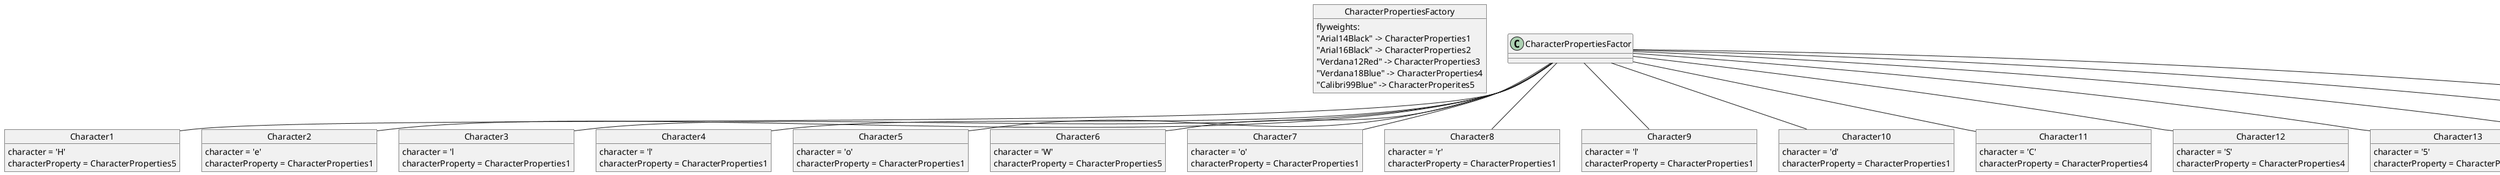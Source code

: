@startuml
'UML Object Diagram for after character properties H and W are modified

object CharacterPropertiesFactory {
    flyweights:
        "Arial14Black" -> CharacterProperties1
        "Arial16Black" -> CharacterProperties2
        "Verdana12Red" -> CharacterProperties3
        "Verdana18Blue" -> CharacterProperties4
        "Calibri99Blue" -> CharacterProperites5
}

object Character1 {
    character = 'H'
    characterProperty = CharacterProperties5
}


object Character2 {
    character = 'e'
    characterProperty = CharacterProperties1
}

object Character3 {
    character = 'l
    characterProperty = CharacterProperties1
}

object Character4 {
    character = 'l'
    characterProperty = CharacterProperties1
}

object Character5 {
    character = 'o'
    characterProperty = CharacterProperties1
}

object Character6 {
    character = 'W'
    characterProperty = CharacterProperties5
}

object Character7 {
    character = 'o'
    characterProperty = CharacterProperties1
}

object Character8 {
    character = 'r'
    characterProperty = CharacterProperties1
}

object Character9 {
    character = 'l'
    characterProperty = CharacterProperties1
}

object Character10 {
    character = 'd'
    characterProperty = CharacterProperties1
}

object Character11 {
    character = 'C'
    characterProperty = CharacterProperties4
}

object Character12 {
    character = 'S'
    characterProperty = CharacterProperties4
}

object Character13 {
    character = '5'
    characterProperty = CharacterProperties3
}

object Character14 {
    character = '8'
    characterProperty = CharacterProperties3
}

object Character15 {
    character = '0'
    characterProperty = CharacterProperties3
}

object Character16 {
    character = '0'
    characterProperty = CharacterProperties3
}

CharacterPropertiesFactor -- Character1
CharacterPropertiesFactor -- Character2
CharacterPropertiesFactor -- Character3
CharacterPropertiesFactor -- Character4
CharacterPropertiesFactor -- Character5
CharacterPropertiesFactor -- Character6
CharacterPropertiesFactor -- Character7
CharacterPropertiesFactor -- Character8
CharacterPropertiesFactor -- Character9
CharacterPropertiesFactor -- Character10
CharacterPropertiesFactor -- Character11
CharacterPropertiesFactor -- Character12
CharacterPropertiesFactor -- Character13
CharacterPropertiesFactor -- Character14
CharacterPropertiesFactor -- Character15
CharacterPropertiesFactor -- Character16

@enduml
